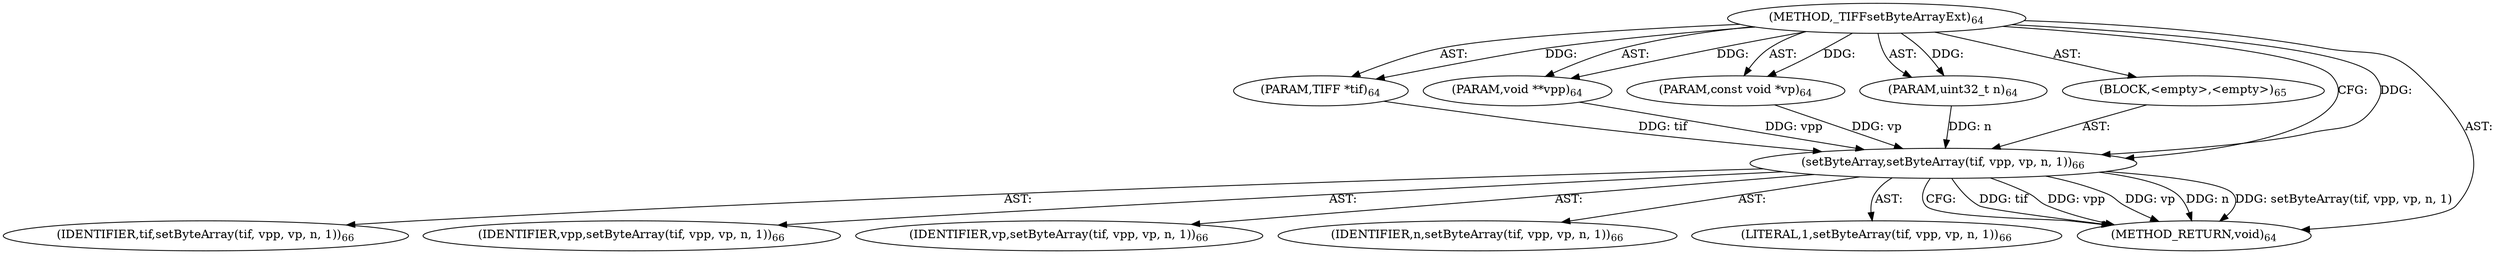 digraph "_TIFFsetByteArrayExt" {  
"39717" [label = <(METHOD,_TIFFsetByteArrayExt)<SUB>64</SUB>> ]
"39718" [label = <(PARAM,TIFF *tif)<SUB>64</SUB>> ]
"39719" [label = <(PARAM,void **vpp)<SUB>64</SUB>> ]
"39720" [label = <(PARAM,const void *vp)<SUB>64</SUB>> ]
"39721" [label = <(PARAM,uint32_t n)<SUB>64</SUB>> ]
"39722" [label = <(BLOCK,&lt;empty&gt;,&lt;empty&gt;)<SUB>65</SUB>> ]
"39723" [label = <(setByteArray,setByteArray(tif, vpp, vp, n, 1))<SUB>66</SUB>> ]
"39724" [label = <(IDENTIFIER,tif,setByteArray(tif, vpp, vp, n, 1))<SUB>66</SUB>> ]
"39725" [label = <(IDENTIFIER,vpp,setByteArray(tif, vpp, vp, n, 1))<SUB>66</SUB>> ]
"39726" [label = <(IDENTIFIER,vp,setByteArray(tif, vpp, vp, n, 1))<SUB>66</SUB>> ]
"39727" [label = <(IDENTIFIER,n,setByteArray(tif, vpp, vp, n, 1))<SUB>66</SUB>> ]
"39728" [label = <(LITERAL,1,setByteArray(tif, vpp, vp, n, 1))<SUB>66</SUB>> ]
"39729" [label = <(METHOD_RETURN,void)<SUB>64</SUB>> ]
  "39717" -> "39718"  [ label = "AST: "] 
  "39717" -> "39719"  [ label = "AST: "] 
  "39717" -> "39720"  [ label = "AST: "] 
  "39717" -> "39721"  [ label = "AST: "] 
  "39717" -> "39722"  [ label = "AST: "] 
  "39717" -> "39729"  [ label = "AST: "] 
  "39722" -> "39723"  [ label = "AST: "] 
  "39723" -> "39724"  [ label = "AST: "] 
  "39723" -> "39725"  [ label = "AST: "] 
  "39723" -> "39726"  [ label = "AST: "] 
  "39723" -> "39727"  [ label = "AST: "] 
  "39723" -> "39728"  [ label = "AST: "] 
  "39723" -> "39729"  [ label = "CFG: "] 
  "39717" -> "39723"  [ label = "CFG: "] 
  "39723" -> "39729"  [ label = "DDG: tif"] 
  "39723" -> "39729"  [ label = "DDG: vpp"] 
  "39723" -> "39729"  [ label = "DDG: vp"] 
  "39723" -> "39729"  [ label = "DDG: n"] 
  "39723" -> "39729"  [ label = "DDG: setByteArray(tif, vpp, vp, n, 1)"] 
  "39717" -> "39718"  [ label = "DDG: "] 
  "39717" -> "39719"  [ label = "DDG: "] 
  "39717" -> "39720"  [ label = "DDG: "] 
  "39717" -> "39721"  [ label = "DDG: "] 
  "39718" -> "39723"  [ label = "DDG: tif"] 
  "39717" -> "39723"  [ label = "DDG: "] 
  "39719" -> "39723"  [ label = "DDG: vpp"] 
  "39720" -> "39723"  [ label = "DDG: vp"] 
  "39721" -> "39723"  [ label = "DDG: n"] 
}
